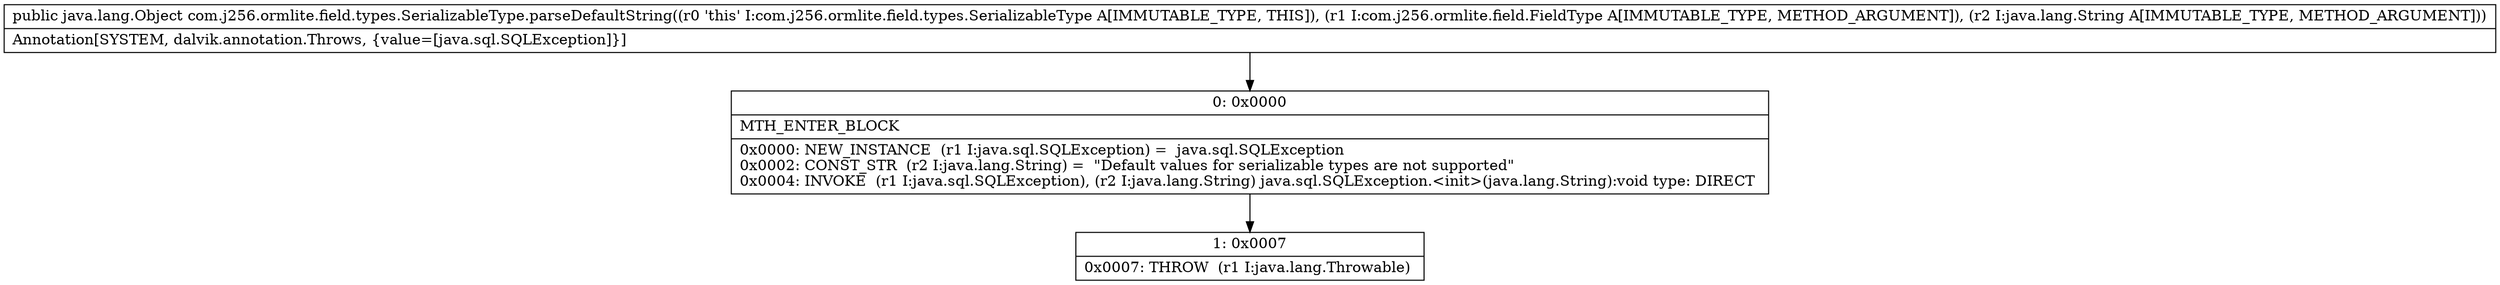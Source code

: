 digraph "CFG forcom.j256.ormlite.field.types.SerializableType.parseDefaultString(Lcom\/j256\/ormlite\/field\/FieldType;Ljava\/lang\/String;)Ljava\/lang\/Object;" {
Node_0 [shape=record,label="{0\:\ 0x0000|MTH_ENTER_BLOCK\l|0x0000: NEW_INSTANCE  (r1 I:java.sql.SQLException) =  java.sql.SQLException \l0x0002: CONST_STR  (r2 I:java.lang.String) =  \"Default values for serializable types are not supported\" \l0x0004: INVOKE  (r1 I:java.sql.SQLException), (r2 I:java.lang.String) java.sql.SQLException.\<init\>(java.lang.String):void type: DIRECT \l}"];
Node_1 [shape=record,label="{1\:\ 0x0007|0x0007: THROW  (r1 I:java.lang.Throwable) \l}"];
MethodNode[shape=record,label="{public java.lang.Object com.j256.ormlite.field.types.SerializableType.parseDefaultString((r0 'this' I:com.j256.ormlite.field.types.SerializableType A[IMMUTABLE_TYPE, THIS]), (r1 I:com.j256.ormlite.field.FieldType A[IMMUTABLE_TYPE, METHOD_ARGUMENT]), (r2 I:java.lang.String A[IMMUTABLE_TYPE, METHOD_ARGUMENT]))  | Annotation[SYSTEM, dalvik.annotation.Throws, \{value=[java.sql.SQLException]\}]\l}"];
MethodNode -> Node_0;
Node_0 -> Node_1;
}

